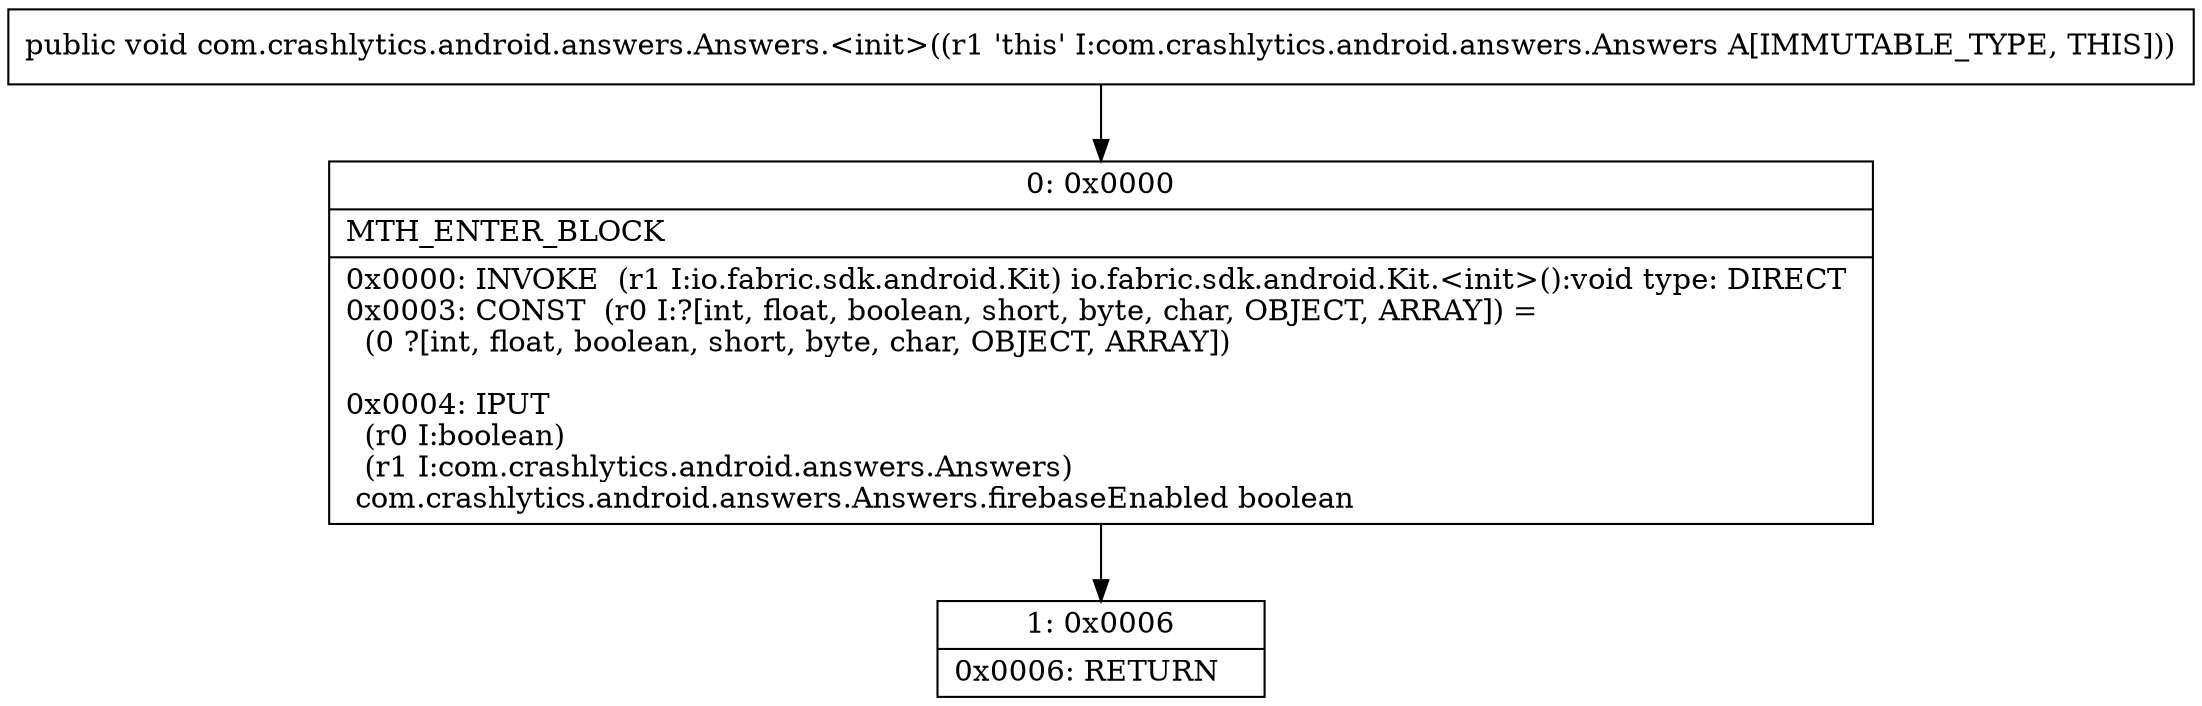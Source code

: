 digraph "CFG forcom.crashlytics.android.answers.Answers.\<init\>()V" {
Node_0 [shape=record,label="{0\:\ 0x0000|MTH_ENTER_BLOCK\l|0x0000: INVOKE  (r1 I:io.fabric.sdk.android.Kit) io.fabric.sdk.android.Kit.\<init\>():void type: DIRECT \l0x0003: CONST  (r0 I:?[int, float, boolean, short, byte, char, OBJECT, ARRAY]) = \l  (0 ?[int, float, boolean, short, byte, char, OBJECT, ARRAY])\l \l0x0004: IPUT  \l  (r0 I:boolean)\l  (r1 I:com.crashlytics.android.answers.Answers)\l com.crashlytics.android.answers.Answers.firebaseEnabled boolean \l}"];
Node_1 [shape=record,label="{1\:\ 0x0006|0x0006: RETURN   \l}"];
MethodNode[shape=record,label="{public void com.crashlytics.android.answers.Answers.\<init\>((r1 'this' I:com.crashlytics.android.answers.Answers A[IMMUTABLE_TYPE, THIS])) }"];
MethodNode -> Node_0;
Node_0 -> Node_1;
}

